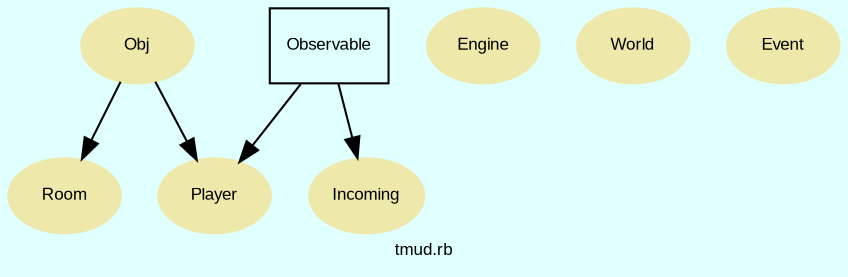 digraph TopLevel {
    compound = true
    bgcolor = lightcyan1
    fontname = Arial
    fontsize = 8
    label = "tmud.rb"
    node [
        fontname = Arial,
        fontsize = 8,
        color = black
    ]

    Player [
        fontcolor = black,
        URL = "classes/Player.html",
        shape = ellipse,
        color = palegoldenrod,
        style = filled,
        label = "Player"
    ]

    Obj [
        fontcolor = black,
        URL = "classes/Obj.html",
        shape = ellipse,
        color = palegoldenrod,
        style = filled,
        label = "Obj"
    ]

    Engine [
        fontcolor = black,
        URL = "classes/Engine.html",
        shape = ellipse,
        color = palegoldenrod,
        style = filled,
        label = "Engine"
    ]

    Room [
        fontcolor = black,
        URL = "classes/Room.html",
        shape = ellipse,
        color = palegoldenrod,
        style = filled,
        label = "Room"
    ]

    World [
        fontcolor = black,
        URL = "classes/World.html",
        shape = ellipse,
        color = palegoldenrod,
        style = filled,
        label = "World"
    ]

    Event [
        fontcolor = black,
        URL = "classes/Event.html",
        shape = ellipse,
        color = palegoldenrod,
        style = filled,
        label = "Event"
    ]

    Incoming [
        fontcolor = black,
        URL = "classes/Incoming.html",
        shape = ellipse,
        color = palegoldenrod,
        style = filled,
        label = "Incoming"
    ]

    Observable [
        URL = "classes/Observable.html",
        shape = box,
        label = "Observable"
    ]

    Observable -> Player [

    ]

    Obj -> Player [

    ]

    Obj -> Room [

    ]

    Observable -> Incoming [

    ]

}

